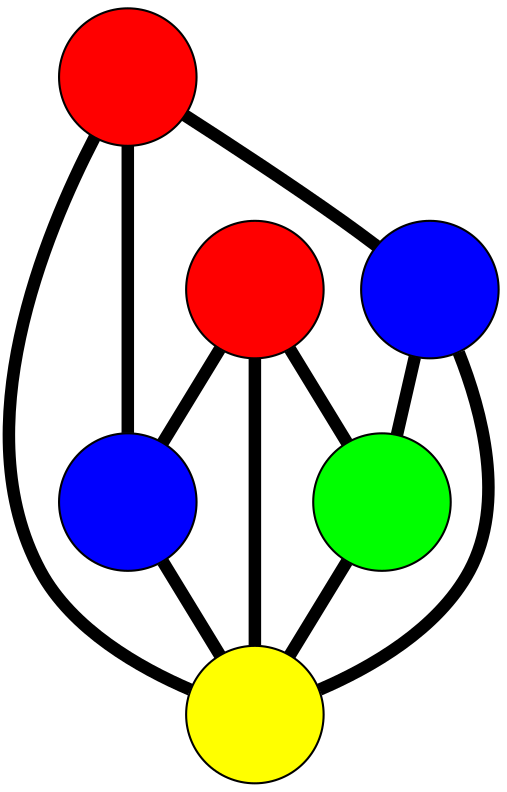 graph G {
	graph [bb="-135.71,-135.5,125.25,125.86",
		overlap=false,
		sep=0.0,
		splines=true
	];
	node [color=black,
		fixedsize=true,
		fontname="Latin Modern Math",
		fontsize=42,
		height=.92,
		label="\N",
		penwidth=1,
		shape=circle,
		width=.92
	];
	edge [color=black,
		penwidth=6,
		style=bold
	];
	0	 [fillcolor=red,
		height=0.91667,
		label="",
		pos="-102.71,-15.674",
		style=filled,
		width=0.91667];
	2	 [fillcolor=blue,
		height=0.91667,
		label="",
		pos="-16.75,-102.5",
		style=filled,
		width=0.91667];
	0 -- 2	 [pos="-79.222,-39.4 -67.093,-51.651 -52.336,-66.556 -40.211,-78.803"];
	3	 [fillcolor=blue,
		height=0.91667,
		label="",
		pos="-46.559,92.859",
		style=filled,
		width=0.91667];
	0 -- 3	 [pos="-87.516,13.696 -79.526,29.14 -69.759,48.018 -61.767,63.465"];
	5	 [fillcolor=yellow,
		height=0.91667,
		label="",
		pos="-0.11917,0.0071059",
		style=filled,
		width=0.91667];
	0 -- 5	 [pos="-69.968,-10.669 -58.123,-8.8588 -44.752,-6.8151 -32.903,-5.0039"];
	1	 [fillcolor=red,
		height=0.91667,
		label="",
		pos="73.888,72.953",
		style=filled,
		width=0.91667];
	1 -- 3	 [pos="41.294,78.34 24.155,81.172 3.2045,84.634 -13.938,87.467"];
	4	 [fillcolor=green,
		height=0.91667,
		label="",
		pos="92.251,-47.644",
		style=filled,
		width=0.91667];
	1 -- 4	 [pos="78.858,40.317 81.47,23.157 84.664,2.1811 87.278,-14.983"];
	1 -- 5	 [pos="50.064,49.471 41.529,41.058 31.917,31.584 23.407,23.196"];
	2 -- 4	 [pos="12.747,-87.655 28.257,-79.85 47.217,-70.308 62.73,-62.501"];
	2 -- 5	 [pos="-11.442,-69.784 -9.522,-57.949 -7.3544,-44.589 -5.4336,-32.749"];
	3 -- 5	 [pos="-31.737,63.225 -26.375,52.504 -20.323,40.402 -14.959,29.678"];
	4 -- 5	 [pos="62.771,-32.436 52.105,-26.934 40.067,-20.724 29.398,-15.22"];
}
